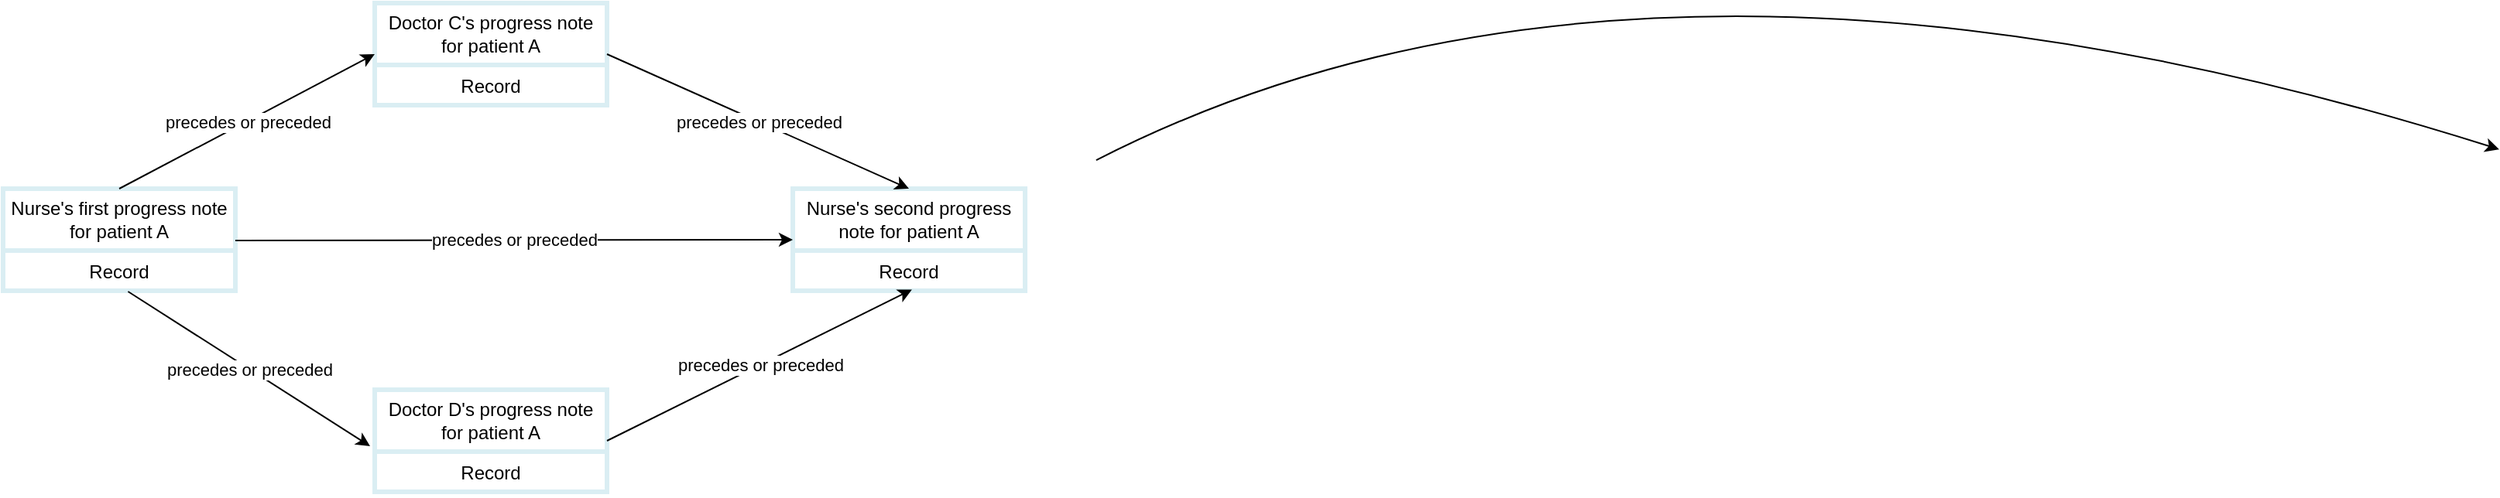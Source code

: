 <mxfile version="26.0.16">
  <diagram name="Page-1" id="3I6mRa5P5nZsIQNZ7VRq">
    <mxGraphModel dx="1098" dy="701" grid="1" gridSize="10" guides="1" tooltips="1" connect="1" arrows="1" fold="1" page="1" pageScale="1" pageWidth="4681" pageHeight="3300" math="0" shadow="0">
      <root>
        <mxCell id="0" />
        <mxCell id="1" parent="0" />
        <mxCell id="vCd1ojvnbuHwF5kZcieS-1" value="Nurse&#39;s first progress note for patient A" style="swimlane;fontStyle=0;childLayout=stackLayout;horizontal=1;startSize=40;strokeColor=#DAEEF3;strokeWidth=3;fillColor=none;horizontalStack=0;resizeParent=1;resizeParentMax=0;resizeLast=0;collapsible=1;marginBottom=0;whiteSpace=wrap;html=1;labelPadding=0;" parent="1" vertex="1">
          <mxGeometry x="460" y="460" width="150" height="66" as="geometry" />
        </mxCell>
        <mxCell id="vCd1ojvnbuHwF5kZcieS-2" value="Record" style="text;strokeColor=#DAEEF3;strokeWidth=3;fillColor=none;align=center;verticalAlign=top;spacingLeft=4;spacingRight=4;overflow=hidden;rotatable=0;points=[[0,0.5],[1,0.5]];portConstraint=eastwest;whiteSpace=wrap;html=1;" parent="vCd1ojvnbuHwF5kZcieS-1" vertex="1">
          <mxGeometry y="40" width="150" height="26" as="geometry" />
        </mxCell>
        <mxCell id="vCd1ojvnbuHwF5kZcieS-3" value="Nurse&#39;s second progress note for patient A" style="swimlane;fontStyle=0;childLayout=stackLayout;horizontal=1;startSize=40;strokeColor=#DAEEF3;strokeWidth=3;fillColor=none;horizontalStack=0;resizeParent=1;resizeParentMax=0;resizeLast=0;collapsible=1;marginBottom=0;whiteSpace=wrap;html=1;labelPadding=0;" parent="1" vertex="1">
          <mxGeometry x="970" y="460" width="150" height="66" as="geometry" />
        </mxCell>
        <mxCell id="vCd1ojvnbuHwF5kZcieS-4" value="Record" style="text;strokeColor=#DAEEF3;strokeWidth=3;fillColor=none;align=center;verticalAlign=top;spacingLeft=4;spacingRight=4;overflow=hidden;rotatable=0;points=[[0,0.5],[1,0.5]];portConstraint=eastwest;whiteSpace=wrap;html=1;" parent="vCd1ojvnbuHwF5kZcieS-3" vertex="1">
          <mxGeometry y="40" width="150" height="26" as="geometry" />
        </mxCell>
        <mxCell id="vCd1ojvnbuHwF5kZcieS-5" value="" style="endArrow=classic;html=1;rounded=0;entryX=0;entryY=0.5;entryDx=0;entryDy=0;exitX=1.005;exitY=0.56;exitDx=0;exitDy=0;exitPerimeter=0;" parent="1" target="vCd1ojvnbuHwF5kZcieS-3" edge="1">
          <mxGeometry relative="1" as="geometry">
            <mxPoint x="610" y="493.44" as="sourcePoint" />
            <mxPoint x="779" y="492.44" as="targetPoint" />
          </mxGeometry>
        </mxCell>
        <mxCell id="vCd1ojvnbuHwF5kZcieS-6" value="precedes or preceded" style="edgeLabel;resizable=0;html=1;;align=center;verticalAlign=middle;" parent="vCd1ojvnbuHwF5kZcieS-5" connectable="0" vertex="1">
          <mxGeometry relative="1" as="geometry" />
        </mxCell>
        <mxCell id="vCd1ojvnbuHwF5kZcieS-16" value="" style="endArrow=classic;html=1;rounded=0;exitX=0.573;exitY=0.024;exitDx=0;exitDy=0;exitPerimeter=0;curved=1;entryX=0.5;entryY=0;entryDx=0;entryDy=0;" parent="1" target="urL7mEImCn63v73o6za4-4" edge="1">
          <mxGeometry relative="1" as="geometry">
            <mxPoint x="1165.95" y="441.584" as="sourcePoint" />
            <mxPoint x="2072" y="434.58" as="targetPoint" />
            <Array as="points">
              <mxPoint x="1520" y="260" />
            </Array>
          </mxGeometry>
        </mxCell>
        <mxCell id="Sx6vaieWYDK6zHaepZ8r-1" value="Doctor C&#39;s progress note for patient A" style="swimlane;fontStyle=0;childLayout=stackLayout;horizontal=1;startSize=40;strokeColor=#DAEEF3;strokeWidth=3;fillColor=none;horizontalStack=0;resizeParent=1;resizeParentMax=0;resizeLast=0;collapsible=1;marginBottom=0;whiteSpace=wrap;html=1;labelPadding=0;" vertex="1" parent="1">
          <mxGeometry x="700" y="340" width="150" height="66" as="geometry" />
        </mxCell>
        <mxCell id="Sx6vaieWYDK6zHaepZ8r-2" value="Record" style="text;strokeColor=#DAEEF3;strokeWidth=3;fillColor=none;align=center;verticalAlign=top;spacingLeft=4;spacingRight=4;overflow=hidden;rotatable=0;points=[[0,0.5],[1,0.5]];portConstraint=eastwest;whiteSpace=wrap;html=1;" vertex="1" parent="Sx6vaieWYDK6zHaepZ8r-1">
          <mxGeometry y="40" width="150" height="26" as="geometry" />
        </mxCell>
        <mxCell id="Sx6vaieWYDK6zHaepZ8r-3" value="" style="endArrow=classic;html=1;rounded=0;entryX=0;entryY=0.5;entryDx=0;entryDy=0;exitX=0.5;exitY=0;exitDx=0;exitDy=0;" edge="1" parent="1" source="vCd1ojvnbuHwF5kZcieS-1" target="Sx6vaieWYDK6zHaepZ8r-1">
          <mxGeometry relative="1" as="geometry">
            <mxPoint x="460" y="406.44" as="sourcePoint" />
            <mxPoint x="820" y="406" as="targetPoint" />
          </mxGeometry>
        </mxCell>
        <mxCell id="Sx6vaieWYDK6zHaepZ8r-4" value="precedes or preceded" style="edgeLabel;resizable=0;html=1;;align=center;verticalAlign=middle;" connectable="0" vertex="1" parent="Sx6vaieWYDK6zHaepZ8r-3">
          <mxGeometry relative="1" as="geometry" />
        </mxCell>
        <mxCell id="Sx6vaieWYDK6zHaepZ8r-5" value="" style="endArrow=classic;html=1;rounded=0;entryX=0.5;entryY=0;entryDx=0;entryDy=0;exitX=1;exitY=0.5;exitDx=0;exitDy=0;" edge="1" parent="1" source="Sx6vaieWYDK6zHaepZ8r-1" target="vCd1ojvnbuHwF5kZcieS-3">
          <mxGeometry relative="1" as="geometry">
            <mxPoint x="870" y="380" as="sourcePoint" />
            <mxPoint x="1055" y="320" as="targetPoint" />
          </mxGeometry>
        </mxCell>
        <mxCell id="Sx6vaieWYDK6zHaepZ8r-6" value="precedes or preceded" style="edgeLabel;resizable=0;html=1;;align=center;verticalAlign=middle;" connectable="0" vertex="1" parent="Sx6vaieWYDK6zHaepZ8r-5">
          <mxGeometry relative="1" as="geometry" />
        </mxCell>
        <mxCell id="Sx6vaieWYDK6zHaepZ8r-7" value="Doctor D&#39;s progress note for patient A" style="swimlane;fontStyle=0;childLayout=stackLayout;horizontal=1;startSize=40;strokeColor=#DAEEF3;strokeWidth=3;fillColor=none;horizontalStack=0;resizeParent=1;resizeParentMax=0;resizeLast=0;collapsible=1;marginBottom=0;whiteSpace=wrap;html=1;labelPadding=0;" vertex="1" parent="1">
          <mxGeometry x="700" y="590" width="150" height="66" as="geometry" />
        </mxCell>
        <mxCell id="Sx6vaieWYDK6zHaepZ8r-8" value="Record" style="text;strokeColor=#DAEEF3;strokeWidth=3;fillColor=none;align=center;verticalAlign=top;spacingLeft=4;spacingRight=4;overflow=hidden;rotatable=0;points=[[0,0.5],[1,0.5]];portConstraint=eastwest;whiteSpace=wrap;html=1;" vertex="1" parent="Sx6vaieWYDK6zHaepZ8r-7">
          <mxGeometry y="40" width="150" height="26" as="geometry" />
        </mxCell>
        <mxCell id="Sx6vaieWYDK6zHaepZ8r-9" value="" style="endArrow=classic;html=1;rounded=0;entryX=-0.02;entryY=-0.135;entryDx=0;entryDy=0;exitX=0.538;exitY=1.019;exitDx=0;exitDy=0;exitPerimeter=0;entryPerimeter=0;" edge="1" parent="1" source="vCd1ojvnbuHwF5kZcieS-2" target="Sx6vaieWYDK6zHaepZ8r-8">
          <mxGeometry relative="1" as="geometry">
            <mxPoint x="545" y="627" as="sourcePoint" />
            <mxPoint x="710" y="540" as="targetPoint" />
          </mxGeometry>
        </mxCell>
        <mxCell id="Sx6vaieWYDK6zHaepZ8r-10" value="precedes or preceded" style="edgeLabel;resizable=0;html=1;;align=center;verticalAlign=middle;" connectable="0" vertex="1" parent="Sx6vaieWYDK6zHaepZ8r-9">
          <mxGeometry relative="1" as="geometry" />
        </mxCell>
        <mxCell id="Sx6vaieWYDK6zHaepZ8r-11" value="" style="endArrow=classic;html=1;rounded=0;entryX=0.513;entryY=0.971;entryDx=0;entryDy=0;exitX=1;exitY=0.5;exitDx=0;exitDy=0;entryPerimeter=0;" edge="1" parent="1" source="Sx6vaieWYDK6zHaepZ8r-7" target="vCd1ojvnbuHwF5kZcieS-4">
          <mxGeometry relative="1" as="geometry">
            <mxPoint x="890" y="600" as="sourcePoint" />
            <mxPoint x="1046" y="720" as="targetPoint" />
          </mxGeometry>
        </mxCell>
        <mxCell id="Sx6vaieWYDK6zHaepZ8r-12" value="precedes or preceded" style="edgeLabel;resizable=0;html=1;;align=center;verticalAlign=middle;" connectable="0" vertex="1" parent="Sx6vaieWYDK6zHaepZ8r-11">
          <mxGeometry relative="1" as="geometry" />
        </mxCell>
      </root>
    </mxGraphModel>
  </diagram>
</mxfile>
